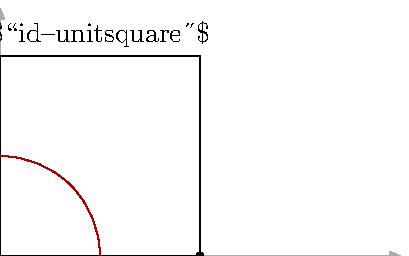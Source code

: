 \documentclass{standalone}
\usepackage{luamplib}
\def \id#1{\mathord{\hbox{\it #1\/}}}
\def \kw#1{{\hbox{\bf #1\thinspace}}}
\begin{document}
\mplibtextextlabel{enable}
\begin{mplibcode}
path unitse; unitse = superellipse(1/2 right, 1/2 up, 1/2 left, 1/2 down,.8);
path xx, yy; xx = (left -- right) scaled 144; yy = (down -- up) scaled 89;
path u, c, s;
u = unitsquare scaled 72;
c = fullcircle scaled 72;
s = unitse scaled 72;

beginfig(1);
drawarrow xx withcolor .67 white;
drawarrow yy withcolor .67 white;
draw u; label.top("$\id{unitsquare}$", point 5/2 of u);
drawoptions(withcolor .67 red);
draw c; label("$\id{fullcircle}$", 3/4[point 2 of c, point 6 of c]);
drawoptions(withcolor .67 blue);
draw s; label.lrt("$\id{superellipse}()$", point 7 of s);
drawoptions();
dotlabel.bot("$\scriptstyle (1,0)$", point 1 of u);
endfig;
\end{mplibcode}
\end{document}

